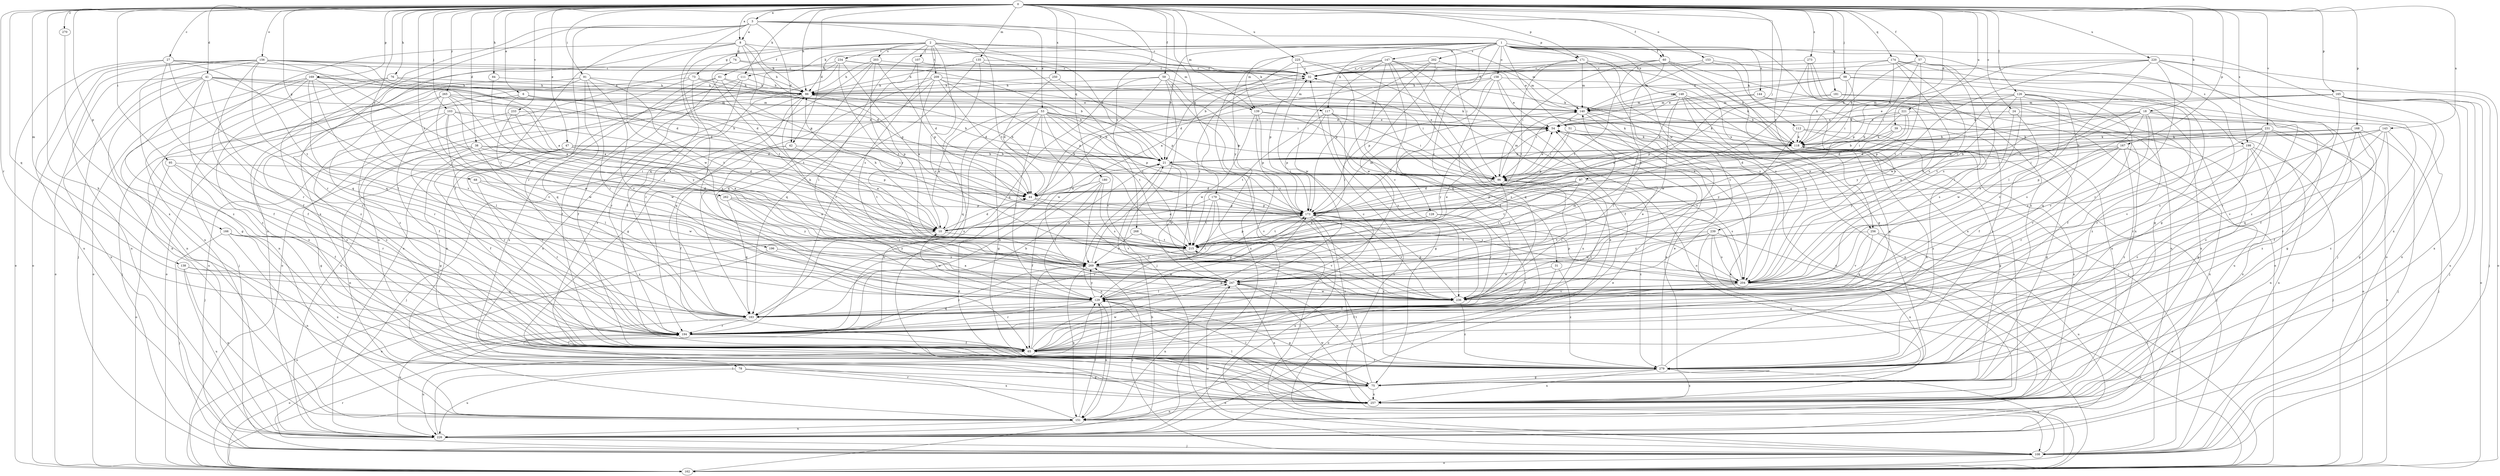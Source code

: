 strict digraph  {
0;
1;
2;
3;
6;
8;
10;
18;
21;
24;
27;
31;
32;
38;
39;
41;
42;
44;
47;
51;
53;
54;
57;
59;
60;
61;
65;
68;
73;
74;
75;
76;
78;
84;
86;
91;
95;
96;
97;
98;
103;
107;
108;
111;
112;
117;
118;
126;
128;
129;
135;
138;
139;
140;
143;
144;
147;
148;
151;
153;
156;
158;
162;
165;
166;
167;
168;
169;
171;
173;
174;
179;
180;
181;
183;
194;
196;
198;
202;
203;
204;
209;
215;
220;
221;
225;
226;
231;
233;
234;
236;
239;
247;
250;
256;
257;
262;
265;
268;
269;
270;
273;
279;
0 -> 3  [label=a];
0 -> 6  [label=a];
0 -> 8  [label=a];
0 -> 18  [label=b];
0 -> 24  [label=c];
0 -> 27  [label=c];
0 -> 38  [label=d];
0 -> 39  [label=d];
0 -> 41  [label=d];
0 -> 42  [label=d];
0 -> 47  [label=e];
0 -> 57  [label=f];
0 -> 59  [label=f];
0 -> 60  [label=f];
0 -> 68  [label=g];
0 -> 76  [label=h];
0 -> 78  [label=h];
0 -> 84  [label=h];
0 -> 86  [label=h];
0 -> 91  [label=i];
0 -> 95  [label=i];
0 -> 97  [label=j];
0 -> 98  [label=j];
0 -> 103  [label=j];
0 -> 111  [label=k];
0 -> 126  [label=l];
0 -> 135  [label=m];
0 -> 138  [label=m];
0 -> 139  [label=m];
0 -> 143  [label=n];
0 -> 153  [label=o];
0 -> 156  [label=o];
0 -> 165  [label=p];
0 -> 166  [label=p];
0 -> 167  [label=p];
0 -> 168  [label=p];
0 -> 169  [label=p];
0 -> 171  [label=p];
0 -> 174  [label=q];
0 -> 179  [label=q];
0 -> 180  [label=q];
0 -> 181  [label=q];
0 -> 183  [label=q];
0 -> 194  [label=r];
0 -> 196  [label=s];
0 -> 198  [label=s];
0 -> 220  [label=u];
0 -> 221  [label=u];
0 -> 225  [label=u];
0 -> 231  [label=v];
0 -> 233  [label=v];
0 -> 250  [label=x];
0 -> 256  [label=x];
0 -> 262  [label=y];
0 -> 265  [label=y];
0 -> 268  [label=y];
0 -> 270  [label=z];
0 -> 273  [label=z];
1 -> 21  [label=b];
1 -> 31  [label=c];
1 -> 51  [label=e];
1 -> 60  [label=f];
1 -> 86  [label=h];
1 -> 111  [label=k];
1 -> 112  [label=k];
1 -> 117  [label=k];
1 -> 128  [label=l];
1 -> 139  [label=m];
1 -> 144  [label=n];
1 -> 147  [label=n];
1 -> 148  [label=n];
1 -> 158  [label=o];
1 -> 162  [label=o];
1 -> 198  [label=s];
1 -> 202  [label=s];
1 -> 239  [label=w];
1 -> 256  [label=x];
1 -> 269  [label=y];
1 -> 279  [label=z];
2 -> 21  [label=b];
2 -> 61  [label=f];
2 -> 65  [label=f];
2 -> 73  [label=g];
2 -> 96  [label=i];
2 -> 107  [label=j];
2 -> 117  [label=k];
2 -> 129  [label=l];
2 -> 139  [label=m];
2 -> 140  [label=m];
2 -> 203  [label=s];
2 -> 204  [label=s];
2 -> 209  [label=t];
2 -> 234  [label=v];
2 -> 236  [label=v];
3 -> 8  [label=a];
3 -> 32  [label=c];
3 -> 42  [label=d];
3 -> 53  [label=e];
3 -> 65  [label=f];
3 -> 171  [label=p];
3 -> 183  [label=q];
3 -> 194  [label=r];
3 -> 215  [label=t];
3 -> 226  [label=u];
3 -> 257  [label=x];
6 -> 21  [label=b];
6 -> 140  [label=m];
6 -> 226  [label=u];
6 -> 269  [label=y];
8 -> 32  [label=c];
8 -> 44  [label=d];
8 -> 74  [label=g];
8 -> 86  [label=h];
8 -> 173  [label=p];
8 -> 194  [label=r];
8 -> 226  [label=u];
8 -> 247  [label=w];
10 -> 44  [label=d];
10 -> 86  [label=h];
10 -> 162  [label=o];
10 -> 215  [label=t];
18 -> 21  [label=b];
18 -> 44  [label=d];
18 -> 54  [label=e];
18 -> 75  [label=g];
18 -> 194  [label=r];
18 -> 204  [label=s];
18 -> 236  [label=v];
18 -> 247  [label=w];
18 -> 279  [label=z];
21 -> 96  [label=i];
21 -> 151  [label=n];
21 -> 215  [label=t];
21 -> 236  [label=v];
21 -> 247  [label=w];
24 -> 54  [label=e];
24 -> 65  [label=f];
24 -> 162  [label=o];
24 -> 204  [label=s];
27 -> 32  [label=c];
27 -> 44  [label=d];
27 -> 162  [label=o];
27 -> 183  [label=q];
27 -> 194  [label=r];
27 -> 215  [label=t];
27 -> 226  [label=u];
31 -> 65  [label=f];
31 -> 247  [label=w];
31 -> 279  [label=z];
32 -> 86  [label=h];
38 -> 10  [label=a];
38 -> 21  [label=b];
38 -> 44  [label=d];
38 -> 75  [label=g];
38 -> 108  [label=j];
38 -> 129  [label=l];
38 -> 194  [label=r];
39 -> 21  [label=b];
39 -> 44  [label=d];
39 -> 75  [label=g];
39 -> 118  [label=k];
39 -> 226  [label=u];
41 -> 10  [label=a];
41 -> 44  [label=d];
41 -> 65  [label=f];
41 -> 75  [label=g];
41 -> 86  [label=h];
41 -> 96  [label=i];
41 -> 151  [label=n];
41 -> 162  [label=o];
41 -> 194  [label=r];
41 -> 226  [label=u];
42 -> 21  [label=b];
42 -> 65  [label=f];
42 -> 108  [label=j];
42 -> 215  [label=t];
44 -> 173  [label=p];
44 -> 236  [label=v];
47 -> 10  [label=a];
47 -> 21  [label=b];
47 -> 65  [label=f];
47 -> 75  [label=g];
47 -> 96  [label=i];
47 -> 151  [label=n];
47 -> 173  [label=p];
47 -> 194  [label=r];
51 -> 96  [label=i];
51 -> 118  [label=k];
51 -> 173  [label=p];
53 -> 10  [label=a];
53 -> 21  [label=b];
53 -> 54  [label=e];
53 -> 75  [label=g];
53 -> 96  [label=i];
53 -> 118  [label=k];
53 -> 129  [label=l];
53 -> 173  [label=p];
53 -> 183  [label=q];
53 -> 215  [label=t];
53 -> 236  [label=v];
53 -> 247  [label=w];
53 -> 257  [label=x];
54 -> 118  [label=k];
54 -> 257  [label=x];
54 -> 269  [label=y];
57 -> 32  [label=c];
57 -> 96  [label=i];
57 -> 118  [label=k];
57 -> 129  [label=l];
57 -> 204  [label=s];
57 -> 215  [label=t];
59 -> 86  [label=h];
59 -> 96  [label=i];
59 -> 108  [label=j];
59 -> 173  [label=p];
59 -> 183  [label=q];
59 -> 194  [label=r];
59 -> 236  [label=v];
60 -> 32  [label=c];
60 -> 75  [label=g];
60 -> 96  [label=i];
60 -> 162  [label=o];
60 -> 215  [label=t];
60 -> 257  [label=x];
60 -> 269  [label=y];
61 -> 21  [label=b];
61 -> 65  [label=f];
61 -> 86  [label=h];
61 -> 194  [label=r];
61 -> 215  [label=t];
61 -> 257  [label=x];
65 -> 32  [label=c];
65 -> 173  [label=p];
65 -> 226  [label=u];
65 -> 247  [label=w];
65 -> 269  [label=y];
65 -> 279  [label=z];
68 -> 44  [label=d];
68 -> 194  [label=r];
68 -> 247  [label=w];
73 -> 86  [label=h];
73 -> 118  [label=k];
73 -> 162  [label=o];
73 -> 257  [label=x];
73 -> 269  [label=y];
74 -> 21  [label=b];
74 -> 32  [label=c];
74 -> 215  [label=t];
74 -> 279  [label=z];
75 -> 44  [label=d];
75 -> 54  [label=e];
75 -> 129  [label=l];
75 -> 151  [label=n];
75 -> 215  [label=t];
75 -> 257  [label=x];
76 -> 54  [label=e];
76 -> 86  [label=h];
76 -> 151  [label=n];
76 -> 279  [label=z];
78 -> 75  [label=g];
78 -> 226  [label=u];
78 -> 257  [label=x];
84 -> 10  [label=a];
84 -> 86  [label=h];
86 -> 140  [label=m];
86 -> 173  [label=p];
86 -> 183  [label=q];
86 -> 226  [label=u];
86 -> 257  [label=x];
91 -> 86  [label=h];
91 -> 108  [label=j];
91 -> 129  [label=l];
91 -> 183  [label=q];
91 -> 215  [label=t];
91 -> 236  [label=v];
91 -> 257  [label=x];
91 -> 279  [label=z];
95 -> 65  [label=f];
95 -> 96  [label=i];
95 -> 162  [label=o];
95 -> 194  [label=r];
96 -> 44  [label=d];
96 -> 54  [label=e];
96 -> 86  [label=h];
96 -> 140  [label=m];
96 -> 194  [label=r];
96 -> 279  [label=z];
97 -> 44  [label=d];
97 -> 173  [label=p];
97 -> 204  [label=s];
97 -> 215  [label=t];
97 -> 269  [label=y];
98 -> 54  [label=e];
98 -> 86  [label=h];
98 -> 96  [label=i];
98 -> 108  [label=j];
98 -> 118  [label=k];
98 -> 140  [label=m];
98 -> 194  [label=r];
103 -> 10  [label=a];
103 -> 44  [label=d];
103 -> 54  [label=e];
103 -> 65  [label=f];
103 -> 129  [label=l];
103 -> 247  [label=w];
103 -> 279  [label=z];
107 -> 32  [label=c];
107 -> 44  [label=d];
107 -> 129  [label=l];
108 -> 162  [label=o];
108 -> 247  [label=w];
108 -> 269  [label=y];
108 -> 279  [label=z];
111 -> 65  [label=f];
111 -> 86  [label=h];
111 -> 151  [label=n];
111 -> 279  [label=z];
112 -> 75  [label=g];
112 -> 118  [label=k];
112 -> 269  [label=y];
112 -> 279  [label=z];
117 -> 54  [label=e];
117 -> 75  [label=g];
117 -> 96  [label=i];
117 -> 173  [label=p];
117 -> 215  [label=t];
117 -> 236  [label=v];
118 -> 21  [label=b];
118 -> 75  [label=g];
118 -> 108  [label=j];
118 -> 183  [label=q];
118 -> 257  [label=x];
126 -> 54  [label=e];
126 -> 65  [label=f];
126 -> 140  [label=m];
126 -> 173  [label=p];
126 -> 183  [label=q];
126 -> 204  [label=s];
126 -> 236  [label=v];
126 -> 269  [label=y];
126 -> 279  [label=z];
128 -> 10  [label=a];
128 -> 65  [label=f];
128 -> 215  [label=t];
128 -> 236  [label=v];
129 -> 10  [label=a];
129 -> 75  [label=g];
129 -> 140  [label=m];
129 -> 151  [label=n];
129 -> 173  [label=p];
129 -> 183  [label=q];
129 -> 194  [label=r];
129 -> 269  [label=y];
135 -> 32  [label=c];
135 -> 86  [label=h];
135 -> 194  [label=r];
135 -> 204  [label=s];
135 -> 257  [label=x];
138 -> 151  [label=n];
138 -> 183  [label=q];
138 -> 204  [label=s];
138 -> 226  [label=u];
139 -> 54  [label=e];
139 -> 108  [label=j];
139 -> 173  [label=p];
139 -> 204  [label=s];
139 -> 247  [label=w];
140 -> 54  [label=e];
140 -> 118  [label=k];
140 -> 129  [label=l];
140 -> 236  [label=v];
143 -> 21  [label=b];
143 -> 75  [label=g];
143 -> 96  [label=i];
143 -> 108  [label=j];
143 -> 118  [label=k];
143 -> 183  [label=q];
143 -> 204  [label=s];
143 -> 236  [label=v];
144 -> 10  [label=a];
144 -> 140  [label=m];
144 -> 257  [label=x];
144 -> 279  [label=z];
147 -> 10  [label=a];
147 -> 21  [label=b];
147 -> 32  [label=c];
147 -> 65  [label=f];
147 -> 151  [label=n];
147 -> 162  [label=o];
147 -> 183  [label=q];
147 -> 204  [label=s];
147 -> 226  [label=u];
147 -> 247  [label=w];
148 -> 96  [label=i];
148 -> 108  [label=j];
148 -> 118  [label=k];
148 -> 140  [label=m];
148 -> 151  [label=n];
148 -> 204  [label=s];
148 -> 247  [label=w];
151 -> 54  [label=e];
151 -> 129  [label=l];
151 -> 194  [label=r];
151 -> 226  [label=u];
153 -> 32  [label=c];
153 -> 75  [label=g];
153 -> 86  [label=h];
153 -> 140  [label=m];
153 -> 204  [label=s];
156 -> 10  [label=a];
156 -> 32  [label=c];
156 -> 44  [label=d];
156 -> 65  [label=f];
156 -> 86  [label=h];
156 -> 108  [label=j];
156 -> 162  [label=o];
156 -> 183  [label=q];
156 -> 226  [label=u];
156 -> 269  [label=y];
156 -> 279  [label=z];
158 -> 44  [label=d];
158 -> 54  [label=e];
158 -> 65  [label=f];
158 -> 86  [label=h];
158 -> 118  [label=k];
158 -> 173  [label=p];
158 -> 183  [label=q];
162 -> 21  [label=b];
162 -> 32  [label=c];
162 -> 194  [label=r];
165 -> 65  [label=f];
165 -> 108  [label=j];
165 -> 118  [label=k];
165 -> 140  [label=m];
165 -> 162  [label=o];
165 -> 215  [label=t];
165 -> 226  [label=u];
165 -> 257  [label=x];
166 -> 108  [label=j];
166 -> 151  [label=n];
166 -> 215  [label=t];
166 -> 257  [label=x];
166 -> 269  [label=y];
167 -> 21  [label=b];
167 -> 96  [label=i];
167 -> 173  [label=p];
167 -> 236  [label=v];
167 -> 257  [label=x];
167 -> 269  [label=y];
167 -> 279  [label=z];
168 -> 65  [label=f];
168 -> 96  [label=i];
168 -> 108  [label=j];
168 -> 118  [label=k];
168 -> 194  [label=r];
168 -> 279  [label=z];
169 -> 65  [label=f];
169 -> 86  [label=h];
169 -> 129  [label=l];
169 -> 140  [label=m];
169 -> 151  [label=n];
169 -> 162  [label=o];
169 -> 215  [label=t];
169 -> 236  [label=v];
171 -> 32  [label=c];
171 -> 44  [label=d];
171 -> 118  [label=k];
171 -> 140  [label=m];
171 -> 204  [label=s];
171 -> 215  [label=t];
171 -> 236  [label=v];
173 -> 10  [label=a];
173 -> 54  [label=e];
173 -> 140  [label=m];
173 -> 162  [label=o];
173 -> 194  [label=r];
173 -> 226  [label=u];
173 -> 236  [label=v];
173 -> 279  [label=z];
174 -> 32  [label=c];
174 -> 75  [label=g];
174 -> 108  [label=j];
174 -> 118  [label=k];
174 -> 173  [label=p];
174 -> 204  [label=s];
174 -> 247  [label=w];
179 -> 10  [label=a];
179 -> 108  [label=j];
179 -> 129  [label=l];
179 -> 173  [label=p];
179 -> 204  [label=s];
179 -> 215  [label=t];
180 -> 44  [label=d];
180 -> 65  [label=f];
180 -> 129  [label=l];
180 -> 204  [label=s];
180 -> 269  [label=y];
181 -> 140  [label=m];
181 -> 173  [label=p];
181 -> 226  [label=u];
181 -> 257  [label=x];
183 -> 21  [label=b];
183 -> 194  [label=r];
183 -> 226  [label=u];
194 -> 21  [label=b];
194 -> 65  [label=f];
194 -> 162  [label=o];
194 -> 269  [label=y];
196 -> 162  [label=o];
196 -> 247  [label=w];
196 -> 269  [label=y];
198 -> 21  [label=b];
198 -> 108  [label=j];
198 -> 151  [label=n];
198 -> 194  [label=r];
198 -> 257  [label=x];
198 -> 279  [label=z];
202 -> 32  [label=c];
202 -> 129  [label=l];
202 -> 140  [label=m];
202 -> 173  [label=p];
202 -> 247  [label=w];
203 -> 32  [label=c];
203 -> 65  [label=f];
203 -> 86  [label=h];
203 -> 173  [label=p];
203 -> 183  [label=q];
203 -> 215  [label=t];
204 -> 32  [label=c];
204 -> 65  [label=f];
204 -> 129  [label=l];
204 -> 162  [label=o];
204 -> 173  [label=p];
204 -> 236  [label=v];
209 -> 10  [label=a];
209 -> 44  [label=d];
209 -> 75  [label=g];
209 -> 86  [label=h];
209 -> 96  [label=i];
209 -> 140  [label=m];
209 -> 173  [label=p];
209 -> 183  [label=q];
215 -> 173  [label=p];
215 -> 269  [label=y];
220 -> 32  [label=c];
220 -> 118  [label=k];
220 -> 129  [label=l];
220 -> 162  [label=o];
220 -> 194  [label=r];
220 -> 215  [label=t];
220 -> 257  [label=x];
220 -> 279  [label=z];
221 -> 10  [label=a];
221 -> 21  [label=b];
221 -> 44  [label=d];
221 -> 54  [label=e];
221 -> 96  [label=i];
221 -> 257  [label=x];
225 -> 32  [label=c];
225 -> 173  [label=p];
225 -> 204  [label=s];
225 -> 226  [label=u];
225 -> 236  [label=v];
226 -> 54  [label=e];
226 -> 108  [label=j];
226 -> 129  [label=l];
231 -> 10  [label=a];
231 -> 118  [label=k];
231 -> 162  [label=o];
231 -> 173  [label=p];
231 -> 194  [label=r];
231 -> 204  [label=s];
231 -> 236  [label=v];
231 -> 279  [label=z];
233 -> 54  [label=e];
233 -> 247  [label=w];
233 -> 269  [label=y];
233 -> 279  [label=z];
234 -> 32  [label=c];
234 -> 118  [label=k];
234 -> 162  [label=o];
234 -> 173  [label=p];
234 -> 194  [label=r];
234 -> 226  [label=u];
234 -> 269  [label=y];
236 -> 54  [label=e];
236 -> 96  [label=i];
236 -> 173  [label=p];
236 -> 247  [label=w];
236 -> 279  [label=z];
239 -> 75  [label=g];
239 -> 162  [label=o];
239 -> 204  [label=s];
239 -> 215  [label=t];
239 -> 247  [label=w];
239 -> 257  [label=x];
239 -> 269  [label=y];
247 -> 129  [label=l];
247 -> 151  [label=n];
247 -> 236  [label=v];
247 -> 257  [label=x];
250 -> 44  [label=d];
250 -> 86  [label=h];
250 -> 173  [label=p];
256 -> 108  [label=j];
256 -> 183  [label=q];
256 -> 215  [label=t];
256 -> 226  [label=u];
256 -> 236  [label=v];
257 -> 129  [label=l];
257 -> 151  [label=n];
257 -> 247  [label=w];
257 -> 279  [label=z];
262 -> 10  [label=a];
262 -> 173  [label=p];
262 -> 183  [label=q];
262 -> 269  [label=y];
265 -> 21  [label=b];
265 -> 108  [label=j];
265 -> 140  [label=m];
265 -> 194  [label=r];
265 -> 236  [label=v];
265 -> 247  [label=w];
265 -> 269  [label=y];
268 -> 215  [label=t];
268 -> 236  [label=v];
268 -> 269  [label=y];
269 -> 32  [label=c];
269 -> 54  [label=e];
269 -> 86  [label=h];
269 -> 96  [label=i];
269 -> 151  [label=n];
269 -> 204  [label=s];
269 -> 247  [label=w];
270 -> 257  [label=x];
273 -> 32  [label=c];
273 -> 204  [label=s];
273 -> 215  [label=t];
273 -> 226  [label=u];
273 -> 257  [label=x];
279 -> 54  [label=e];
279 -> 75  [label=g];
279 -> 118  [label=k];
279 -> 247  [label=w];
279 -> 257  [label=x];
}
